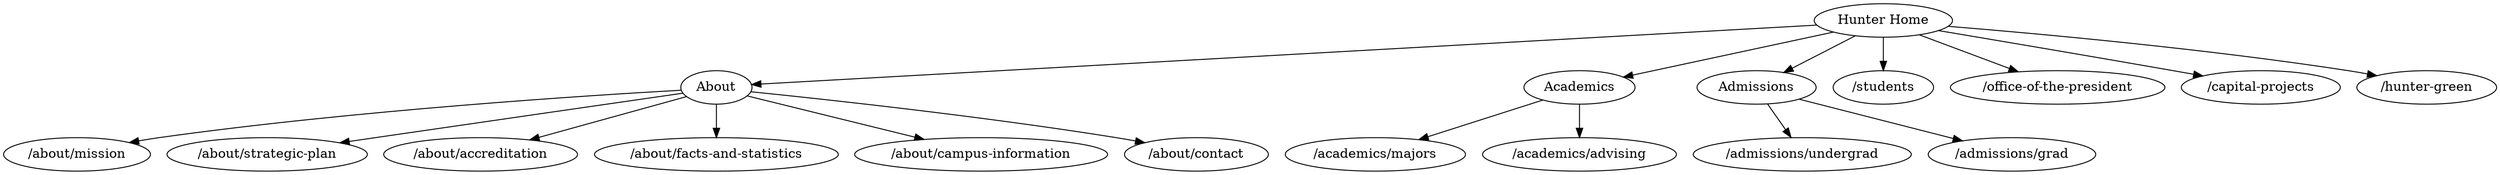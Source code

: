 
digraph G {
  "https://www.hunter.cuny.edu" [label="Hunter Home"];
  "https://www.hunter.cuny.edu" -> "/about";
  "https://www.hunter.cuny.edu" -> "/academics";
  "https://www.hunter.cuny.edu" -> "/admissions";
  "https://www.hunter.cuny.edu" -> "/students";
  "https://www.hunter.cuny.edu" -> "/office-of-the-president";
  "https://www.hunter.cuny.edu" -> "/capital-projects";
  "https://www.hunter.cuny.edu" -> "/hunter-green";
  "/about" [label="About"];
  "/about" -> "/about/mission";
  "/about" -> "/about/strategic-plan";
  "/about" -> "/about/accreditation";
  "/about" -> "/about/facts-and-statistics";
  "/about" -> "/about/campus-information";
  "/about" -> "/about/contact";
  "/admissions" [label="Admissions"];
  "/admissions" -> "/admissions/undergrad";
  "/admissions" -> "/admissions/grad";
  "/academics" [label="Academics"];
  "/academics" -> "/academics/majors";
  "/academics" -> "/academics/advising";
}
